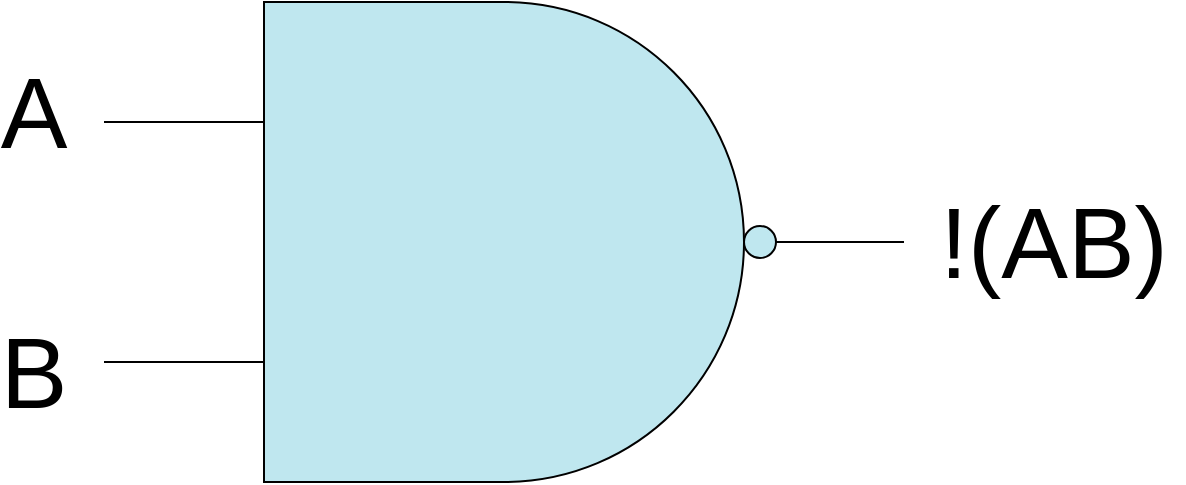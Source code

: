 <mxfile version="13.5.1" type="device"><diagram id="tFPdtOKYiH6UtCTCFxdF" name="Page-1"><mxGraphModel dx="1024" dy="592" grid="1" gridSize="10" guides="1" tooltips="1" connect="1" arrows="1" fold="1" page="1" pageScale="1" pageWidth="1100" pageHeight="850" math="0" shadow="0"><root><mxCell id="0"/><mxCell id="1" parent="0"/><mxCell id="6OJkeQXri4oJ7TsU05Rw-10" value="&lt;font style=&quot;font-size: 50px&quot;&gt;A&lt;/font&gt;" style="text;html=1;strokeColor=none;fillColor=none;align=center;verticalAlign=middle;whiteSpace=wrap;rounded=0;" parent="1" vertex="1"><mxGeometry x="270" y="220" width="30" height="30" as="geometry"/></mxCell><mxCell id="6OJkeQXri4oJ7TsU05Rw-11" value="&lt;font style=&quot;font-size: 50px&quot;&gt;B&lt;/font&gt;" style="text;html=1;strokeColor=none;fillColor=none;align=center;verticalAlign=middle;whiteSpace=wrap;rounded=0;" parent="1" vertex="1"><mxGeometry x="270" y="350" width="30" height="30" as="geometry"/></mxCell><mxCell id="6OJkeQXri4oJ7TsU05Rw-12" value="&lt;font style=&quot;font-size: 50px&quot;&gt;!(AB)&lt;/font&gt;" style="text;html=1;strokeColor=none;fillColor=none;align=center;verticalAlign=middle;whiteSpace=wrap;rounded=0;" parent="1" vertex="1"><mxGeometry x="730" y="285" width="130" height="30" as="geometry"/></mxCell><mxCell id="jARnaw7U9xx_r-HODSoK-1" value="" style="verticalLabelPosition=bottom;shadow=0;dashed=0;align=center;html=1;verticalAlign=top;shape=mxgraph.electrical.logic_gates.logic_gate;operation=and;negating=1;aspect=fixed;fillColor=#BFE7EF;" vertex="1" parent="1"><mxGeometry x="320" y="180" width="400" height="240" as="geometry"/></mxCell></root></mxGraphModel></diagram></mxfile>